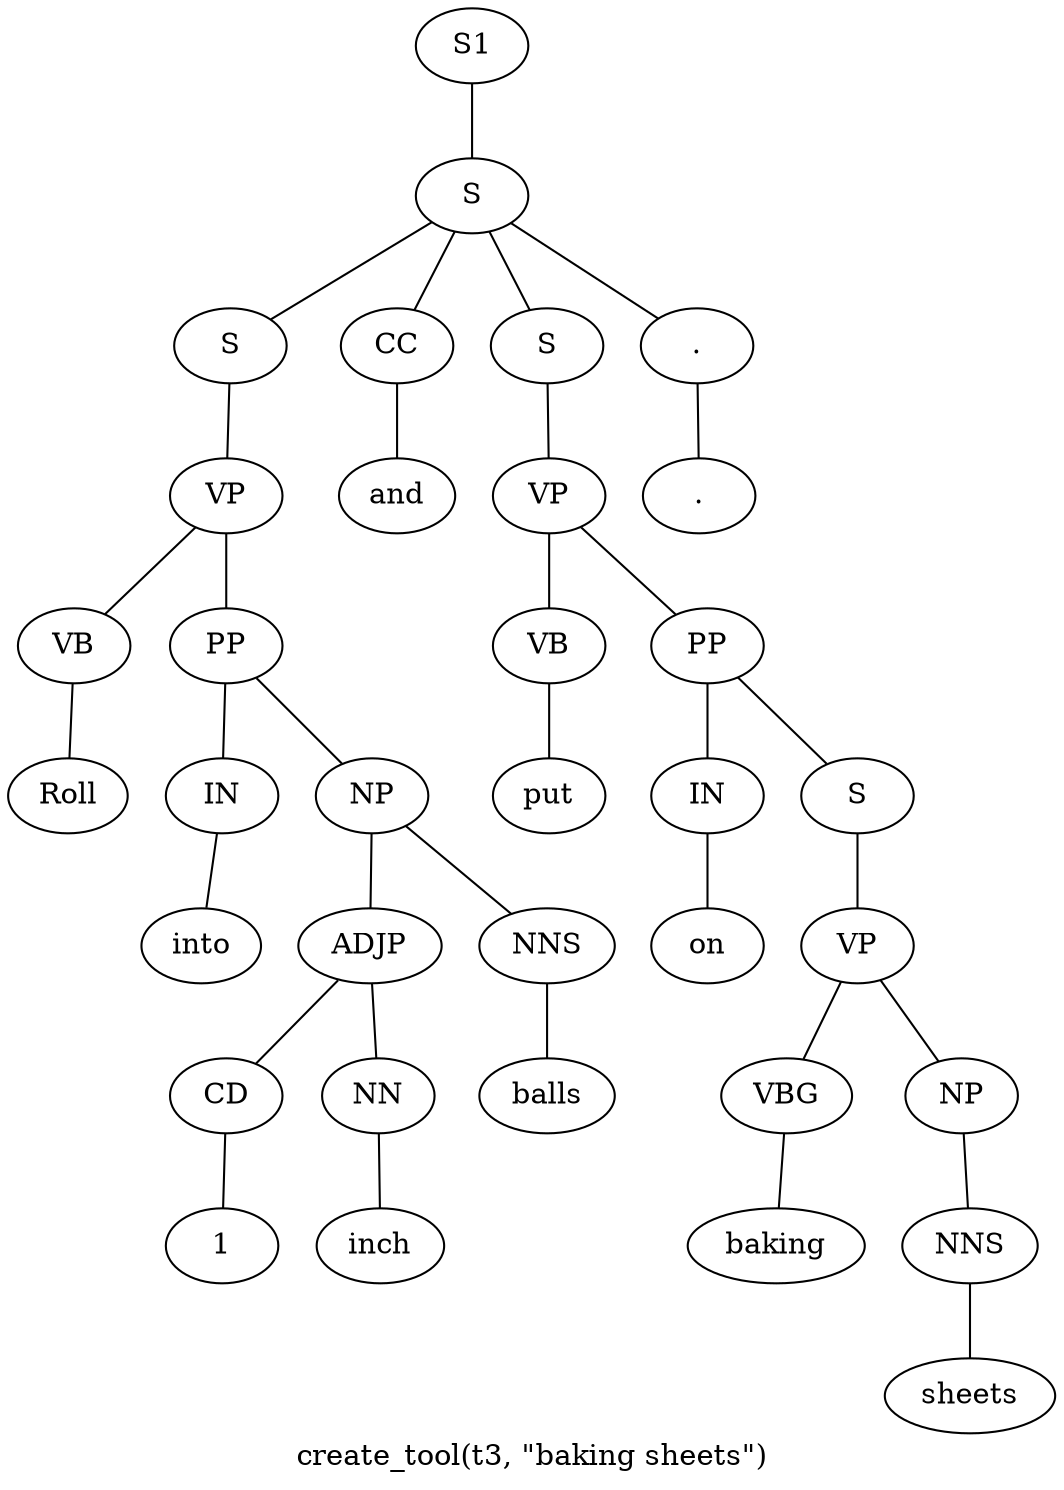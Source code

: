 graph SyntaxGraph {
	label = "create_tool(t3, \"baking sheets\")";
	Node0 [label="S1"];
	Node1 [label="S"];
	Node2 [label="S"];
	Node3 [label="VP"];
	Node4 [label="VB"];
	Node5 [label="Roll"];
	Node6 [label="PP"];
	Node7 [label="IN"];
	Node8 [label="into"];
	Node9 [label="NP"];
	Node10 [label="ADJP"];
	Node11 [label="CD"];
	Node12 [label="1"];
	Node13 [label="NN"];
	Node14 [label="inch"];
	Node15 [label="NNS"];
	Node16 [label="balls"];
	Node17 [label="CC"];
	Node18 [label="and"];
	Node19 [label="S"];
	Node20 [label="VP"];
	Node21 [label="VB"];
	Node22 [label="put"];
	Node23 [label="PP"];
	Node24 [label="IN"];
	Node25 [label="on"];
	Node26 [label="S"];
	Node27 [label="VP"];
	Node28 [label="VBG"];
	Node29 [label="baking"];
	Node30 [label="NP"];
	Node31 [label="NNS"];
	Node32 [label="sheets"];
	Node33 [label="."];
	Node34 [label="."];

	Node0 -- Node1;
	Node1 -- Node2;
	Node1 -- Node17;
	Node1 -- Node19;
	Node1 -- Node33;
	Node2 -- Node3;
	Node3 -- Node4;
	Node3 -- Node6;
	Node4 -- Node5;
	Node6 -- Node7;
	Node6 -- Node9;
	Node7 -- Node8;
	Node9 -- Node10;
	Node9 -- Node15;
	Node10 -- Node11;
	Node10 -- Node13;
	Node11 -- Node12;
	Node13 -- Node14;
	Node15 -- Node16;
	Node17 -- Node18;
	Node19 -- Node20;
	Node20 -- Node21;
	Node20 -- Node23;
	Node21 -- Node22;
	Node23 -- Node24;
	Node23 -- Node26;
	Node24 -- Node25;
	Node26 -- Node27;
	Node27 -- Node28;
	Node27 -- Node30;
	Node28 -- Node29;
	Node30 -- Node31;
	Node31 -- Node32;
	Node33 -- Node34;
}